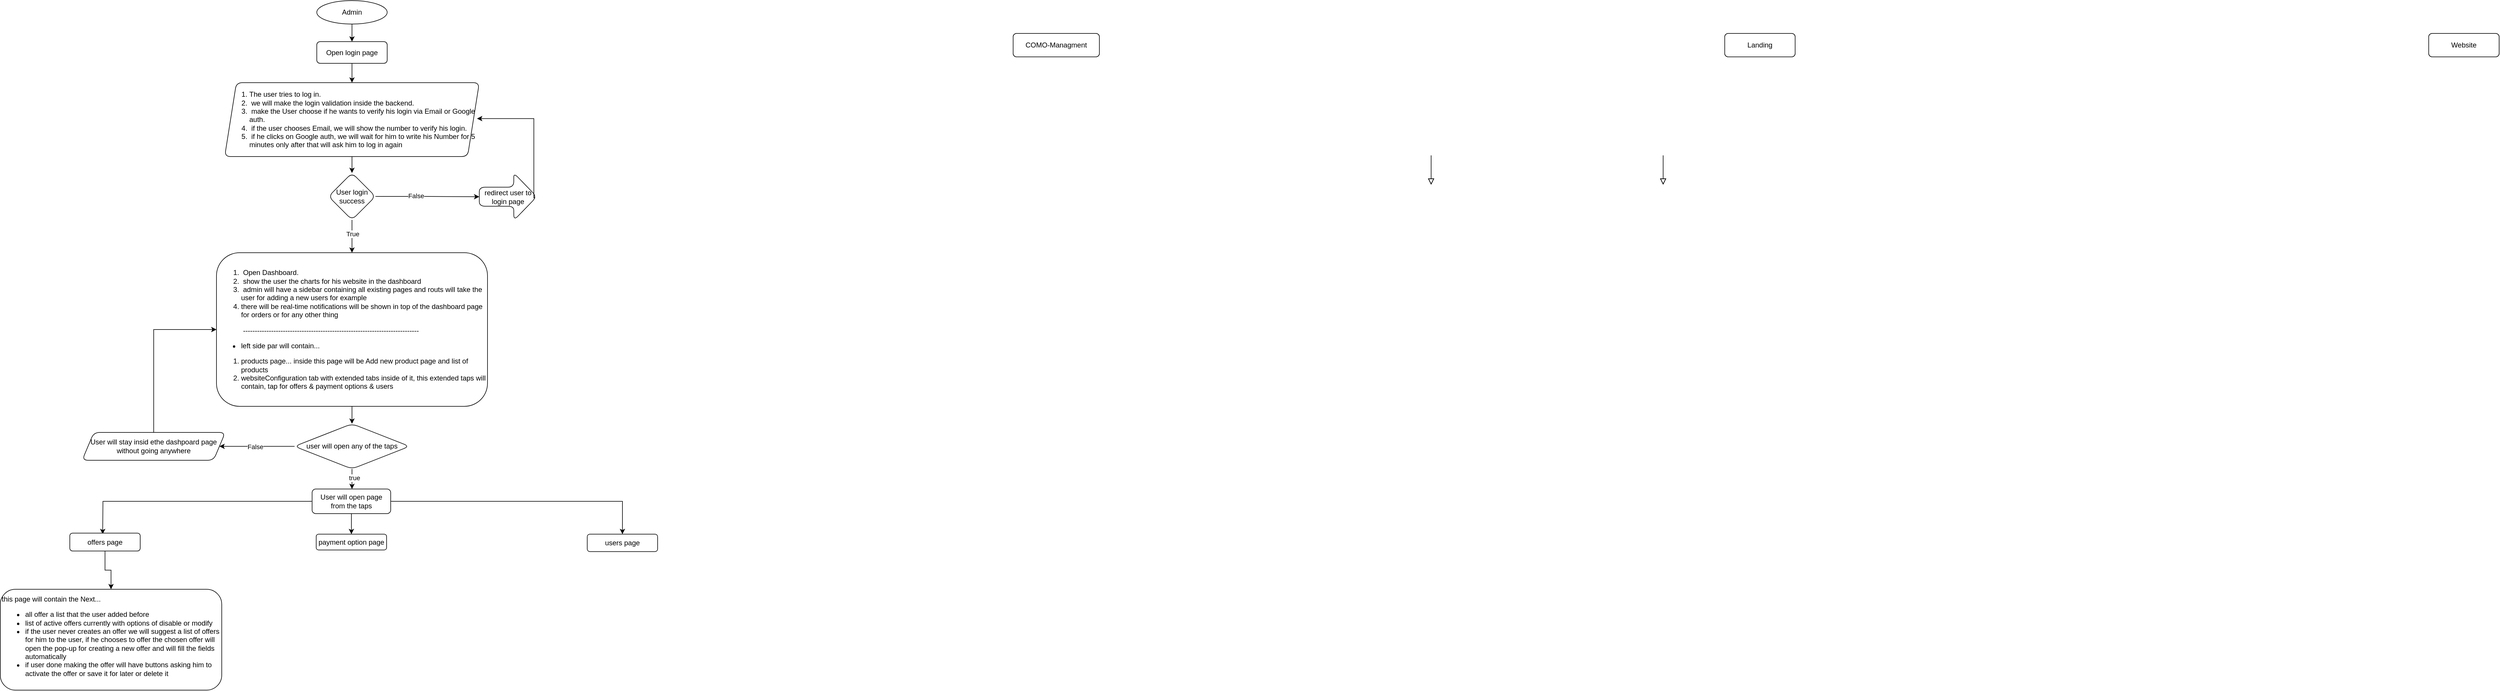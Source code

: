 <mxfile version="22.1.3" type="github">
  <diagram id="C5RBs43oDa-KdzZeNtuy" name="Page-1">
    <mxGraphModel dx="1433" dy="797" grid="1" gridSize="7" guides="1" tooltips="1" connect="1" arrows="1" fold="1" page="1" pageScale="1" pageWidth="1200" pageHeight="1920" math="0" shadow="0">
      <root>
        <mxCell id="WIyWlLk6GJQsqaUBKTNV-0" />
        <mxCell id="WIyWlLk6GJQsqaUBKTNV-1" parent="WIyWlLk6GJQsqaUBKTNV-0" />
        <mxCell id="WIyWlLk6GJQsqaUBKTNV-7" value="COMO-Managment" style="rounded=1;whiteSpace=wrap;html=1;fontSize=12;glass=0;strokeWidth=1;shadow=0;" parent="WIyWlLk6GJQsqaUBKTNV-1" vertex="1">
          <mxGeometry x="1727" y="70" width="147" height="40" as="geometry" />
        </mxCell>
        <mxCell id="WIyWlLk6GJQsqaUBKTNV-11" value="Website" style="rounded=1;whiteSpace=wrap;html=1;fontSize=12;glass=0;strokeWidth=1;shadow=0;" parent="WIyWlLk6GJQsqaUBKTNV-1" vertex="1">
          <mxGeometry x="4140" y="70" width="120" height="40" as="geometry" />
        </mxCell>
        <mxCell id="WIyWlLk6GJQsqaUBKTNV-12" value="Landing" style="rounded=1;whiteSpace=wrap;html=1;fontSize=12;glass=0;strokeWidth=1;shadow=0;" parent="WIyWlLk6GJQsqaUBKTNV-1" vertex="1">
          <mxGeometry x="2940" y="70" width="120" height="40" as="geometry" />
        </mxCell>
        <mxCell id="vNLM1jtpLNnjP4RzBVTL-1" value="" style="rounded=0;html=1;jettySize=auto;orthogonalLoop=1;fontSize=11;endArrow=block;endFill=0;endSize=8;strokeWidth=1;shadow=0;labelBackgroundColor=none;edgeStyle=orthogonalEdgeStyle;" parent="WIyWlLk6GJQsqaUBKTNV-1" edge="1">
          <mxGeometry relative="1" as="geometry">
            <mxPoint x="2439.5" y="278" as="sourcePoint" />
            <mxPoint x="2439.5" y="328" as="targetPoint" />
          </mxGeometry>
        </mxCell>
        <mxCell id="vNLM1jtpLNnjP4RzBVTL-2" value="" style="rounded=0;html=1;jettySize=auto;orthogonalLoop=1;fontSize=11;endArrow=block;endFill=0;endSize=8;strokeWidth=1;shadow=0;labelBackgroundColor=none;edgeStyle=orthogonalEdgeStyle;" parent="WIyWlLk6GJQsqaUBKTNV-1" edge="1">
          <mxGeometry relative="1" as="geometry">
            <mxPoint x="2835" y="278" as="sourcePoint" />
            <mxPoint x="2835" y="328" as="targetPoint" />
          </mxGeometry>
        </mxCell>
        <mxCell id="pw8nSzqS5ZGVnEqO7yZq-35" value="" style="edgeStyle=orthogonalEdgeStyle;rounded=0;orthogonalLoop=1;jettySize=auto;html=1;" edge="1" parent="WIyWlLk6GJQsqaUBKTNV-1" source="pw8nSzqS5ZGVnEqO7yZq-36" target="pw8nSzqS5ZGVnEqO7yZq-43">
          <mxGeometry relative="1" as="geometry" />
        </mxCell>
        <mxCell id="pw8nSzqS5ZGVnEqO7yZq-36" value="Admin" style="ellipse;whiteSpace=wrap;html=1;" vertex="1" parent="WIyWlLk6GJQsqaUBKTNV-1">
          <mxGeometry x="540" y="14" width="120" height="40" as="geometry" />
        </mxCell>
        <mxCell id="pw8nSzqS5ZGVnEqO7yZq-37" value="COMO-Managment" style="rounded=1;whiteSpace=wrap;html=1;fontSize=12;glass=0;strokeWidth=1;shadow=0;" vertex="1" parent="WIyWlLk6GJQsqaUBKTNV-1">
          <mxGeometry x="1727" y="70" width="147" height="40" as="geometry" />
        </mxCell>
        <mxCell id="pw8nSzqS5ZGVnEqO7yZq-38" value="Website" style="rounded=1;whiteSpace=wrap;html=1;fontSize=12;glass=0;strokeWidth=1;shadow=0;" vertex="1" parent="WIyWlLk6GJQsqaUBKTNV-1">
          <mxGeometry x="4140" y="70" width="120" height="40" as="geometry" />
        </mxCell>
        <mxCell id="pw8nSzqS5ZGVnEqO7yZq-39" value="Landing" style="rounded=1;whiteSpace=wrap;html=1;fontSize=12;glass=0;strokeWidth=1;shadow=0;" vertex="1" parent="WIyWlLk6GJQsqaUBKTNV-1">
          <mxGeometry x="2940" y="70" width="120" height="40" as="geometry" />
        </mxCell>
        <mxCell id="pw8nSzqS5ZGVnEqO7yZq-40" value="" style="rounded=0;html=1;jettySize=auto;orthogonalLoop=1;fontSize=11;endArrow=block;endFill=0;endSize=8;strokeWidth=1;shadow=0;labelBackgroundColor=none;edgeStyle=orthogonalEdgeStyle;" edge="1" parent="WIyWlLk6GJQsqaUBKTNV-1">
          <mxGeometry relative="1" as="geometry">
            <mxPoint x="2439.5" y="278" as="sourcePoint" />
            <mxPoint x="2439.5" y="328" as="targetPoint" />
          </mxGeometry>
        </mxCell>
        <mxCell id="pw8nSzqS5ZGVnEqO7yZq-41" value="" style="rounded=0;html=1;jettySize=auto;orthogonalLoop=1;fontSize=11;endArrow=block;endFill=0;endSize=8;strokeWidth=1;shadow=0;labelBackgroundColor=none;edgeStyle=orthogonalEdgeStyle;" edge="1" parent="WIyWlLk6GJQsqaUBKTNV-1">
          <mxGeometry relative="1" as="geometry">
            <mxPoint x="2835" y="278" as="sourcePoint" />
            <mxPoint x="2835" y="328" as="targetPoint" />
          </mxGeometry>
        </mxCell>
        <mxCell id="pw8nSzqS5ZGVnEqO7yZq-42" value="" style="edgeStyle=orthogonalEdgeStyle;rounded=0;orthogonalLoop=1;jettySize=auto;html=1;" edge="1" parent="WIyWlLk6GJQsqaUBKTNV-1" source="pw8nSzqS5ZGVnEqO7yZq-43" target="pw8nSzqS5ZGVnEqO7yZq-45">
          <mxGeometry relative="1" as="geometry" />
        </mxCell>
        <mxCell id="pw8nSzqS5ZGVnEqO7yZq-43" value="Open login page" style="whiteSpace=wrap;html=1;rounded=1;glass=0;strokeWidth=1;shadow=0;" vertex="1" parent="WIyWlLk6GJQsqaUBKTNV-1">
          <mxGeometry x="540" y="84" width="120" height="37" as="geometry" />
        </mxCell>
        <mxCell id="pw8nSzqS5ZGVnEqO7yZq-44" value="" style="edgeStyle=orthogonalEdgeStyle;rounded=0;orthogonalLoop=1;jettySize=auto;html=1;" edge="1" parent="WIyWlLk6GJQsqaUBKTNV-1" source="pw8nSzqS5ZGVnEqO7yZq-45" target="pw8nSzqS5ZGVnEqO7yZq-50">
          <mxGeometry relative="1" as="geometry" />
        </mxCell>
        <mxCell id="pw8nSzqS5ZGVnEqO7yZq-45" value="&lt;ol&gt;&lt;li&gt;The user tries to log in.&lt;/li&gt;&lt;li&gt;&amp;nbsp;we will make the login validation inside the backend.&lt;/li&gt;&lt;li&gt;&amp;nbsp;make the User choose if he wants to verify his login via Email or Google auth.&lt;/li&gt;&lt;li&gt;&amp;nbsp;if the user chooses Email, we will show the number to verify his login.&lt;/li&gt;&lt;li&gt;&amp;nbsp;if he clicks on Google auth, we will wait for him to write his Number for 5 minutes only after that will ask him to log in again&lt;/li&gt;&lt;/ol&gt;" style="shape=parallelogram;perimeter=parallelogramPerimeter;whiteSpace=wrap;html=1;fixedSize=1;rounded=1;glass=0;strokeWidth=1;shadow=0;align=left;" vertex="1" parent="WIyWlLk6GJQsqaUBKTNV-1">
          <mxGeometry x="383" y="154" width="434" height="126" as="geometry" />
        </mxCell>
        <mxCell id="pw8nSzqS5ZGVnEqO7yZq-46" value="" style="edgeStyle=orthogonalEdgeStyle;rounded=0;orthogonalLoop=1;jettySize=auto;html=1;" edge="1" parent="WIyWlLk6GJQsqaUBKTNV-1" source="pw8nSzqS5ZGVnEqO7yZq-50" target="pw8nSzqS5ZGVnEqO7yZq-51">
          <mxGeometry relative="1" as="geometry" />
        </mxCell>
        <mxCell id="pw8nSzqS5ZGVnEqO7yZq-47" value="False" style="edgeLabel;html=1;align=center;verticalAlign=middle;resizable=0;points=[];" vertex="1" connectable="0" parent="pw8nSzqS5ZGVnEqO7yZq-46">
          <mxGeometry x="-0.229" y="1" relative="1" as="geometry">
            <mxPoint as="offset" />
          </mxGeometry>
        </mxCell>
        <mxCell id="pw8nSzqS5ZGVnEqO7yZq-48" value="" style="edgeStyle=orthogonalEdgeStyle;rounded=0;orthogonalLoop=1;jettySize=auto;html=1;" edge="1" parent="WIyWlLk6GJQsqaUBKTNV-1" source="pw8nSzqS5ZGVnEqO7yZq-50" target="pw8nSzqS5ZGVnEqO7yZq-54">
          <mxGeometry relative="1" as="geometry" />
        </mxCell>
        <mxCell id="pw8nSzqS5ZGVnEqO7yZq-49" value="True" style="edgeLabel;html=1;align=center;verticalAlign=middle;resizable=0;points=[];" vertex="1" connectable="0" parent="pw8nSzqS5ZGVnEqO7yZq-48">
          <mxGeometry x="-0.156" y="1" relative="1" as="geometry">
            <mxPoint as="offset" />
          </mxGeometry>
        </mxCell>
        <mxCell id="pw8nSzqS5ZGVnEqO7yZq-50" value="User login success" style="rhombus;whiteSpace=wrap;html=1;rounded=1;glass=0;strokeWidth=1;shadow=0;" vertex="1" parent="WIyWlLk6GJQsqaUBKTNV-1">
          <mxGeometry x="560" y="308" width="80" height="80" as="geometry" />
        </mxCell>
        <mxCell id="pw8nSzqS5ZGVnEqO7yZq-51" value="redirect user to login page" style="shape=singleArrow;whiteSpace=wrap;html=1;arrowWidth=0.4;arrowSize=0.4;rounded=1;glass=0;strokeWidth=1;shadow=0;" vertex="1" parent="WIyWlLk6GJQsqaUBKTNV-1">
          <mxGeometry x="817" y="308" width="98" height="81" as="geometry" />
        </mxCell>
        <mxCell id="pw8nSzqS5ZGVnEqO7yZq-52" style="edgeStyle=orthogonalEdgeStyle;rounded=0;orthogonalLoop=1;jettySize=auto;html=1;exitX=0.972;exitY=0.523;exitDx=0;exitDy=0;exitPerimeter=0;entryX=0.991;entryY=0.486;entryDx=0;entryDy=0;entryPerimeter=0;" edge="1" parent="WIyWlLk6GJQsqaUBKTNV-1" source="pw8nSzqS5ZGVnEqO7yZq-51" target="pw8nSzqS5ZGVnEqO7yZq-45">
          <mxGeometry relative="1" as="geometry">
            <mxPoint x="777" y="308" as="sourcePoint" />
            <mxPoint x="770" y="189" as="targetPoint" />
            <Array as="points">
              <mxPoint x="910" y="350" />
              <mxPoint x="910" y="215" />
            </Array>
          </mxGeometry>
        </mxCell>
        <mxCell id="pw8nSzqS5ZGVnEqO7yZq-53" value="" style="edgeStyle=orthogonalEdgeStyle;rounded=0;orthogonalLoop=1;jettySize=auto;html=1;" edge="1" parent="WIyWlLk6GJQsqaUBKTNV-1" source="pw8nSzqS5ZGVnEqO7yZq-54" target="pw8nSzqS5ZGVnEqO7yZq-59">
          <mxGeometry relative="1" as="geometry" />
        </mxCell>
        <mxCell id="pw8nSzqS5ZGVnEqO7yZq-54" value="&lt;ol&gt;&lt;li&gt;&amp;nbsp;Open Dashboard.&lt;/li&gt;&lt;li&gt;&amp;nbsp;show the user the charts for his website in the dashboard&lt;/li&gt;&lt;li&gt;&amp;nbsp;admin will have a sidebar containing all existing pages and routs will take the user for adding a new users for example&lt;/li&gt;&lt;li&gt;&lt;span style=&quot;background-color: initial;&quot;&gt;there will be real-time notifications will be shown in top of the dashboard&amp;nbsp;page for orders or for any other thing&lt;/span&gt;&lt;/li&gt;&lt;/ol&gt;&lt;div&gt;&amp;nbsp; &amp;nbsp; &amp;nbsp; &amp;nbsp; &amp;nbsp; &amp;nbsp; &amp;nbsp;---------------------------------------------------------------------------&lt;/div&gt;&lt;div&gt;&lt;ul&gt;&lt;li&gt;left side par will contain...&lt;/li&gt;&lt;/ul&gt;&lt;ol&gt;&lt;li&gt;products page... inside this page will be Add new product page and list of products&lt;/li&gt;&lt;li&gt;websiteConfiguration tab with extended tabs inside of it, this extended taps will contain, tap for offers &amp;amp; payment options &amp;amp; users&lt;/li&gt;&lt;/ol&gt;&lt;/div&gt;" style="rounded=1;whiteSpace=wrap;html=1;glass=0;strokeWidth=1;shadow=0;align=left;" vertex="1" parent="WIyWlLk6GJQsqaUBKTNV-1">
          <mxGeometry x="369" y="444" width="462" height="262" as="geometry" />
        </mxCell>
        <mxCell id="pw8nSzqS5ZGVnEqO7yZq-55" value="" style="edgeStyle=orthogonalEdgeStyle;rounded=0;orthogonalLoop=1;jettySize=auto;html=1;" edge="1" parent="WIyWlLk6GJQsqaUBKTNV-1" source="pw8nSzqS5ZGVnEqO7yZq-59" target="pw8nSzqS5ZGVnEqO7yZq-61">
          <mxGeometry relative="1" as="geometry" />
        </mxCell>
        <mxCell id="pw8nSzqS5ZGVnEqO7yZq-56" value="False" style="edgeLabel;html=1;align=center;verticalAlign=middle;resizable=0;points=[];" vertex="1" connectable="0" parent="pw8nSzqS5ZGVnEqO7yZq-55">
          <mxGeometry x="0.044" y="-1" relative="1" as="geometry">
            <mxPoint y="1" as="offset" />
          </mxGeometry>
        </mxCell>
        <mxCell id="pw8nSzqS5ZGVnEqO7yZq-57" style="edgeStyle=orthogonalEdgeStyle;rounded=0;orthogonalLoop=1;jettySize=auto;html=1;" edge="1" parent="WIyWlLk6GJQsqaUBKTNV-1" source="pw8nSzqS5ZGVnEqO7yZq-59">
          <mxGeometry relative="1" as="geometry">
            <mxPoint x="600" y="847" as="targetPoint" />
          </mxGeometry>
        </mxCell>
        <mxCell id="pw8nSzqS5ZGVnEqO7yZq-58" value="true" style="edgeLabel;html=1;align=center;verticalAlign=middle;resizable=0;points=[];" vertex="1" connectable="0" parent="pw8nSzqS5ZGVnEqO7yZq-57">
          <mxGeometry x="-0.278" y="4" relative="1" as="geometry">
            <mxPoint y="2" as="offset" />
          </mxGeometry>
        </mxCell>
        <mxCell id="pw8nSzqS5ZGVnEqO7yZq-59" value="&lt;div style=&quot;&quot;&gt;&lt;span style=&quot;background-color: initial;&quot;&gt;user will open any of the taps&lt;/span&gt;&lt;/div&gt;" style="rhombus;whiteSpace=wrap;html=1;align=center;rounded=1;glass=0;strokeWidth=1;shadow=0;" vertex="1" parent="WIyWlLk6GJQsqaUBKTNV-1">
          <mxGeometry x="502" y="735.75" width="196" height="77" as="geometry" />
        </mxCell>
        <mxCell id="pw8nSzqS5ZGVnEqO7yZq-60" style="edgeStyle=orthogonalEdgeStyle;rounded=0;orthogonalLoop=1;jettySize=auto;html=1;entryX=0;entryY=0.5;entryDx=0;entryDy=0;" edge="1" parent="WIyWlLk6GJQsqaUBKTNV-1" source="pw8nSzqS5ZGVnEqO7yZq-61" target="pw8nSzqS5ZGVnEqO7yZq-54">
          <mxGeometry relative="1" as="geometry" />
        </mxCell>
        <mxCell id="pw8nSzqS5ZGVnEqO7yZq-61" value="User will stay insid ethe dashpoard page without going anywhere" style="shape=parallelogram;perimeter=parallelogramPerimeter;whiteSpace=wrap;html=1;fixedSize=1;rounded=1;glass=0;strokeWidth=1;shadow=0;" vertex="1" parent="WIyWlLk6GJQsqaUBKTNV-1">
          <mxGeometry x="140" y="750.5" width="244" height="47.5" as="geometry" />
        </mxCell>
        <mxCell id="pw8nSzqS5ZGVnEqO7yZq-62" style="edgeStyle=orthogonalEdgeStyle;rounded=0;orthogonalLoop=1;jettySize=auto;html=1;" edge="1" parent="WIyWlLk6GJQsqaUBKTNV-1" source="pw8nSzqS5ZGVnEqO7yZq-63">
          <mxGeometry relative="1" as="geometry">
            <mxPoint x="175" y="924" as="targetPoint" />
          </mxGeometry>
        </mxCell>
        <mxCell id="pw8nSzqS5ZGVnEqO7yZq-66" value="" style="edgeStyle=orthogonalEdgeStyle;rounded=0;orthogonalLoop=1;jettySize=auto;html=1;" edge="1" parent="WIyWlLk6GJQsqaUBKTNV-1" source="pw8nSzqS5ZGVnEqO7yZq-63" target="pw8nSzqS5ZGVnEqO7yZq-65">
          <mxGeometry relative="1" as="geometry" />
        </mxCell>
        <mxCell id="pw8nSzqS5ZGVnEqO7yZq-68" value="" style="edgeStyle=orthogonalEdgeStyle;rounded=0;orthogonalLoop=1;jettySize=auto;html=1;" edge="1" parent="WIyWlLk6GJQsqaUBKTNV-1" source="pw8nSzqS5ZGVnEqO7yZq-63" target="pw8nSzqS5ZGVnEqO7yZq-67">
          <mxGeometry relative="1" as="geometry" />
        </mxCell>
        <mxCell id="pw8nSzqS5ZGVnEqO7yZq-63" value="User will open page from the taps" style="rounded=1;whiteSpace=wrap;html=1;" vertex="1" parent="WIyWlLk6GJQsqaUBKTNV-1">
          <mxGeometry x="532" y="847" width="134" height="42" as="geometry" />
        </mxCell>
        <mxCell id="pw8nSzqS5ZGVnEqO7yZq-70" value="" style="edgeStyle=orthogonalEdgeStyle;rounded=0;orthogonalLoop=1;jettySize=auto;html=1;" edge="1" parent="WIyWlLk6GJQsqaUBKTNV-1" source="pw8nSzqS5ZGVnEqO7yZq-64" target="pw8nSzqS5ZGVnEqO7yZq-69">
          <mxGeometry relative="1" as="geometry" />
        </mxCell>
        <mxCell id="pw8nSzqS5ZGVnEqO7yZq-64" value="offers page" style="rounded=1;whiteSpace=wrap;html=1;" vertex="1" parent="WIyWlLk6GJQsqaUBKTNV-1">
          <mxGeometry x="119" y="922.25" width="120" height="30.5" as="geometry" />
        </mxCell>
        <mxCell id="pw8nSzqS5ZGVnEqO7yZq-65" value="payment option page" style="whiteSpace=wrap;html=1;rounded=1;" vertex="1" parent="WIyWlLk6GJQsqaUBKTNV-1">
          <mxGeometry x="539" y="924" width="120" height="27" as="geometry" />
        </mxCell>
        <mxCell id="pw8nSzqS5ZGVnEqO7yZq-67" value="users page" style="whiteSpace=wrap;html=1;rounded=1;" vertex="1" parent="WIyWlLk6GJQsqaUBKTNV-1">
          <mxGeometry x="1001" y="924" width="120" height="29.75" as="geometry" />
        </mxCell>
        <mxCell id="pw8nSzqS5ZGVnEqO7yZq-69" value="&lt;span style=&quot;background-color: initial;&quot;&gt;this page will contain the Next...&lt;/span&gt;&lt;br&gt;&lt;ul&gt;&lt;li&gt;all offer a list that the user added before&lt;/li&gt;&lt;li&gt;list of active offers currently with options of disable or modify&lt;/li&gt;&lt;li&gt;if the user never creates an offer we will suggest a list of offers for him to the user, if he chooses to offer the chosen offer will open the pop-up for creating a new offer and will fill the fields automatically&lt;/li&gt;&lt;li&gt;if user done making the offer will have buttons asking him to activate the offer or save it for later or delete it&lt;/li&gt;&lt;/ul&gt;" style="whiteSpace=wrap;html=1;rounded=1;align=left;" vertex="1" parent="WIyWlLk6GJQsqaUBKTNV-1">
          <mxGeometry x="0.5" y="1018" width="377.5" height="172" as="geometry" />
        </mxCell>
      </root>
    </mxGraphModel>
  </diagram>
</mxfile>
